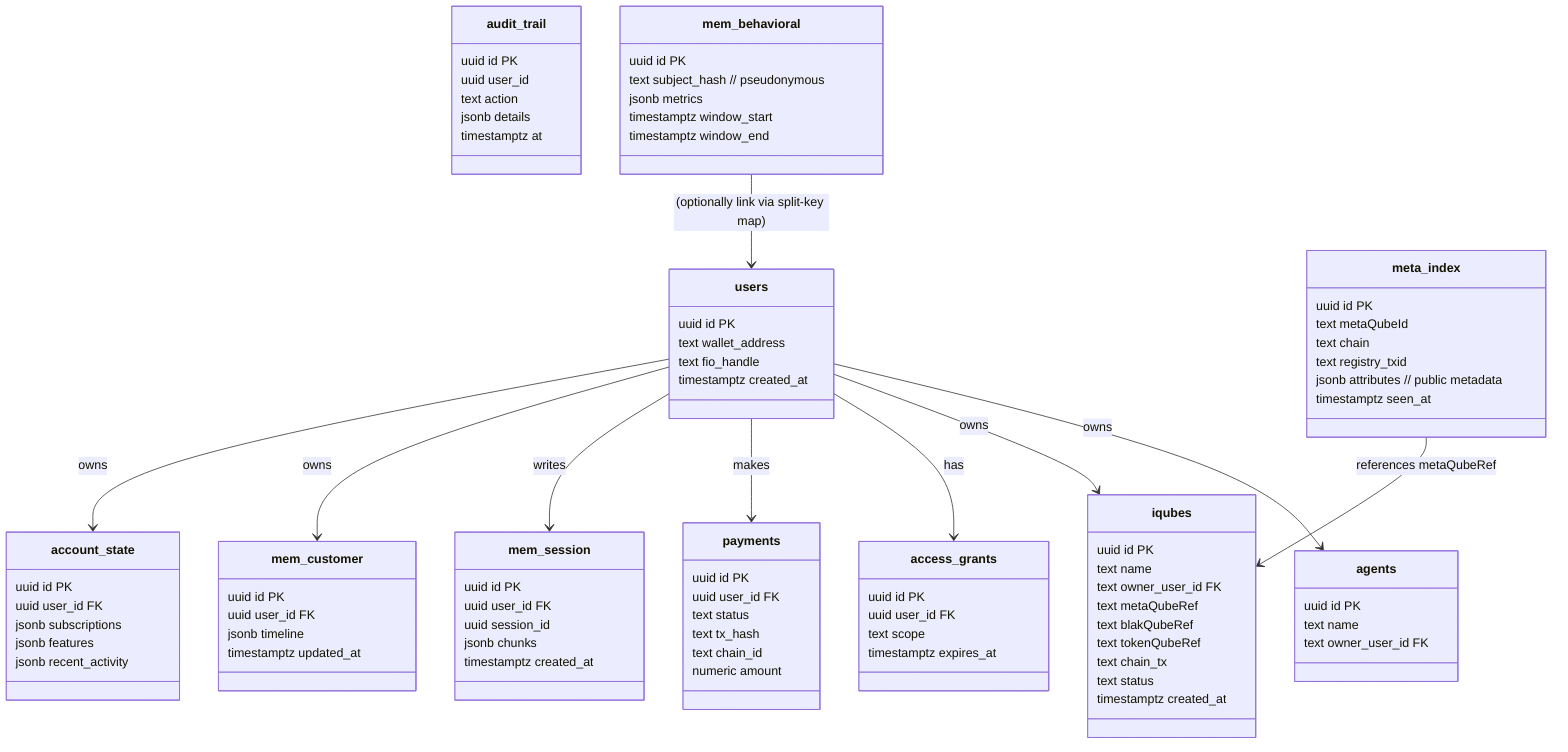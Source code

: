 %% Data Model (ERD - simplified)
classDiagram
  class users {
    uuid id PK
    text wallet_address
    text fio_handle
    timestamptz created_at
  }
  class agents {
    uuid id PK
    text name
    text owner_user_id FK
  }
  class iqubes {
    uuid id PK
    text name
    text owner_user_id FK
    text metaQubeRef
    text blakQubeRef
    text tokenQubeRef
    text chain_tx
    text status
    timestamptz created_at
  }
  class access_grants {
    uuid id PK
    uuid user_id FK
    text scope
    timestamptz expires_at
  }
  class payments {
    uuid id PK
    uuid user_id FK
    text status
    text tx_hash
    text chain_id
    numeric amount
  }
  class audit_trail {
    uuid id PK
    uuid user_id
    text action
    jsonb details
    timestamptz at
  }
  class mem_session {
    uuid id PK
    uuid user_id FK
    uuid session_id
    jsonb chunks
    timestamptz created_at
  }
  class mem_customer {
    uuid id PK
    uuid user_id FK
    jsonb timeline
    timestamptz updated_at
  }
  class mem_behavioral {
    uuid id PK
    text subject_hash  // pseudonymous
    jsonb metrics
    timestamptz window_start
    timestamptz window_end
  }
  class account_state {
    uuid id PK
    uuid user_id FK
    jsonb subscriptions
    jsonb features
    jsonb recent_activity
  }
  class meta_index {
    uuid id PK
    text metaQubeId
    text chain
    text registry_txid
    jsonb attributes  // public metadata
    timestamptz seen_at
  }

  users --> agents : owns
  users --> iqubes : owns
  users --> access_grants : has
  users --> payments : makes
  users --> mem_session : writes
  users --> mem_customer : owns
  users --> account_state : owns
  mem_behavioral --> users : (optionally link via split-key map)
  meta_index --> iqubes : references metaQubeRef